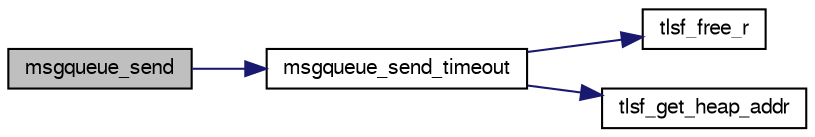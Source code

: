 digraph "msgqueue_send"
{
  edge [fontname="FreeSans",fontsize="10",labelfontname="FreeSans",labelfontsize="10"];
  node [fontname="FreeSans",fontsize="10",shape=record];
  rankdir="LR";
  Node1 [label="msgqueue_send",height=0.2,width=0.4,color="black", fillcolor="grey75", style="filled", fontcolor="black"];
  Node1 -> Node2 [color="midnightblue",fontsize="10",style="solid",fontname="FreeSans"];
  Node2 [label="msgqueue_send_timeout",height=0.2,width=0.4,color="black", fillcolor="white", style="filled",URL="$msg__queue_8c.html#aa9c85548b02609202975402ff7efcd64",tooltip="send a buffer previously allocated by msgqueue_malloc_before_send "];
  Node2 -> Node3 [color="midnightblue",fontsize="10",style="solid",fontname="FreeSans"];
  Node3 [label="tlsf_free_r",height=0.2,width=0.4,color="black", fillcolor="white", style="filled",URL="$tlsf__malloc__arch_8c.html#a17c0510bfc2132940c5d57578d37fe5e"];
  Node2 -> Node4 [color="midnightblue",fontsize="10",style="solid",fontname="FreeSans"];
  Node4 [label="tlsf_get_heap_addr",height=0.2,width=0.4,color="black", fillcolor="white", style="filled",URL="$tlsf__malloc__arch_8c.html#a1324770050af7b18bce649d036612cf1"];
}
